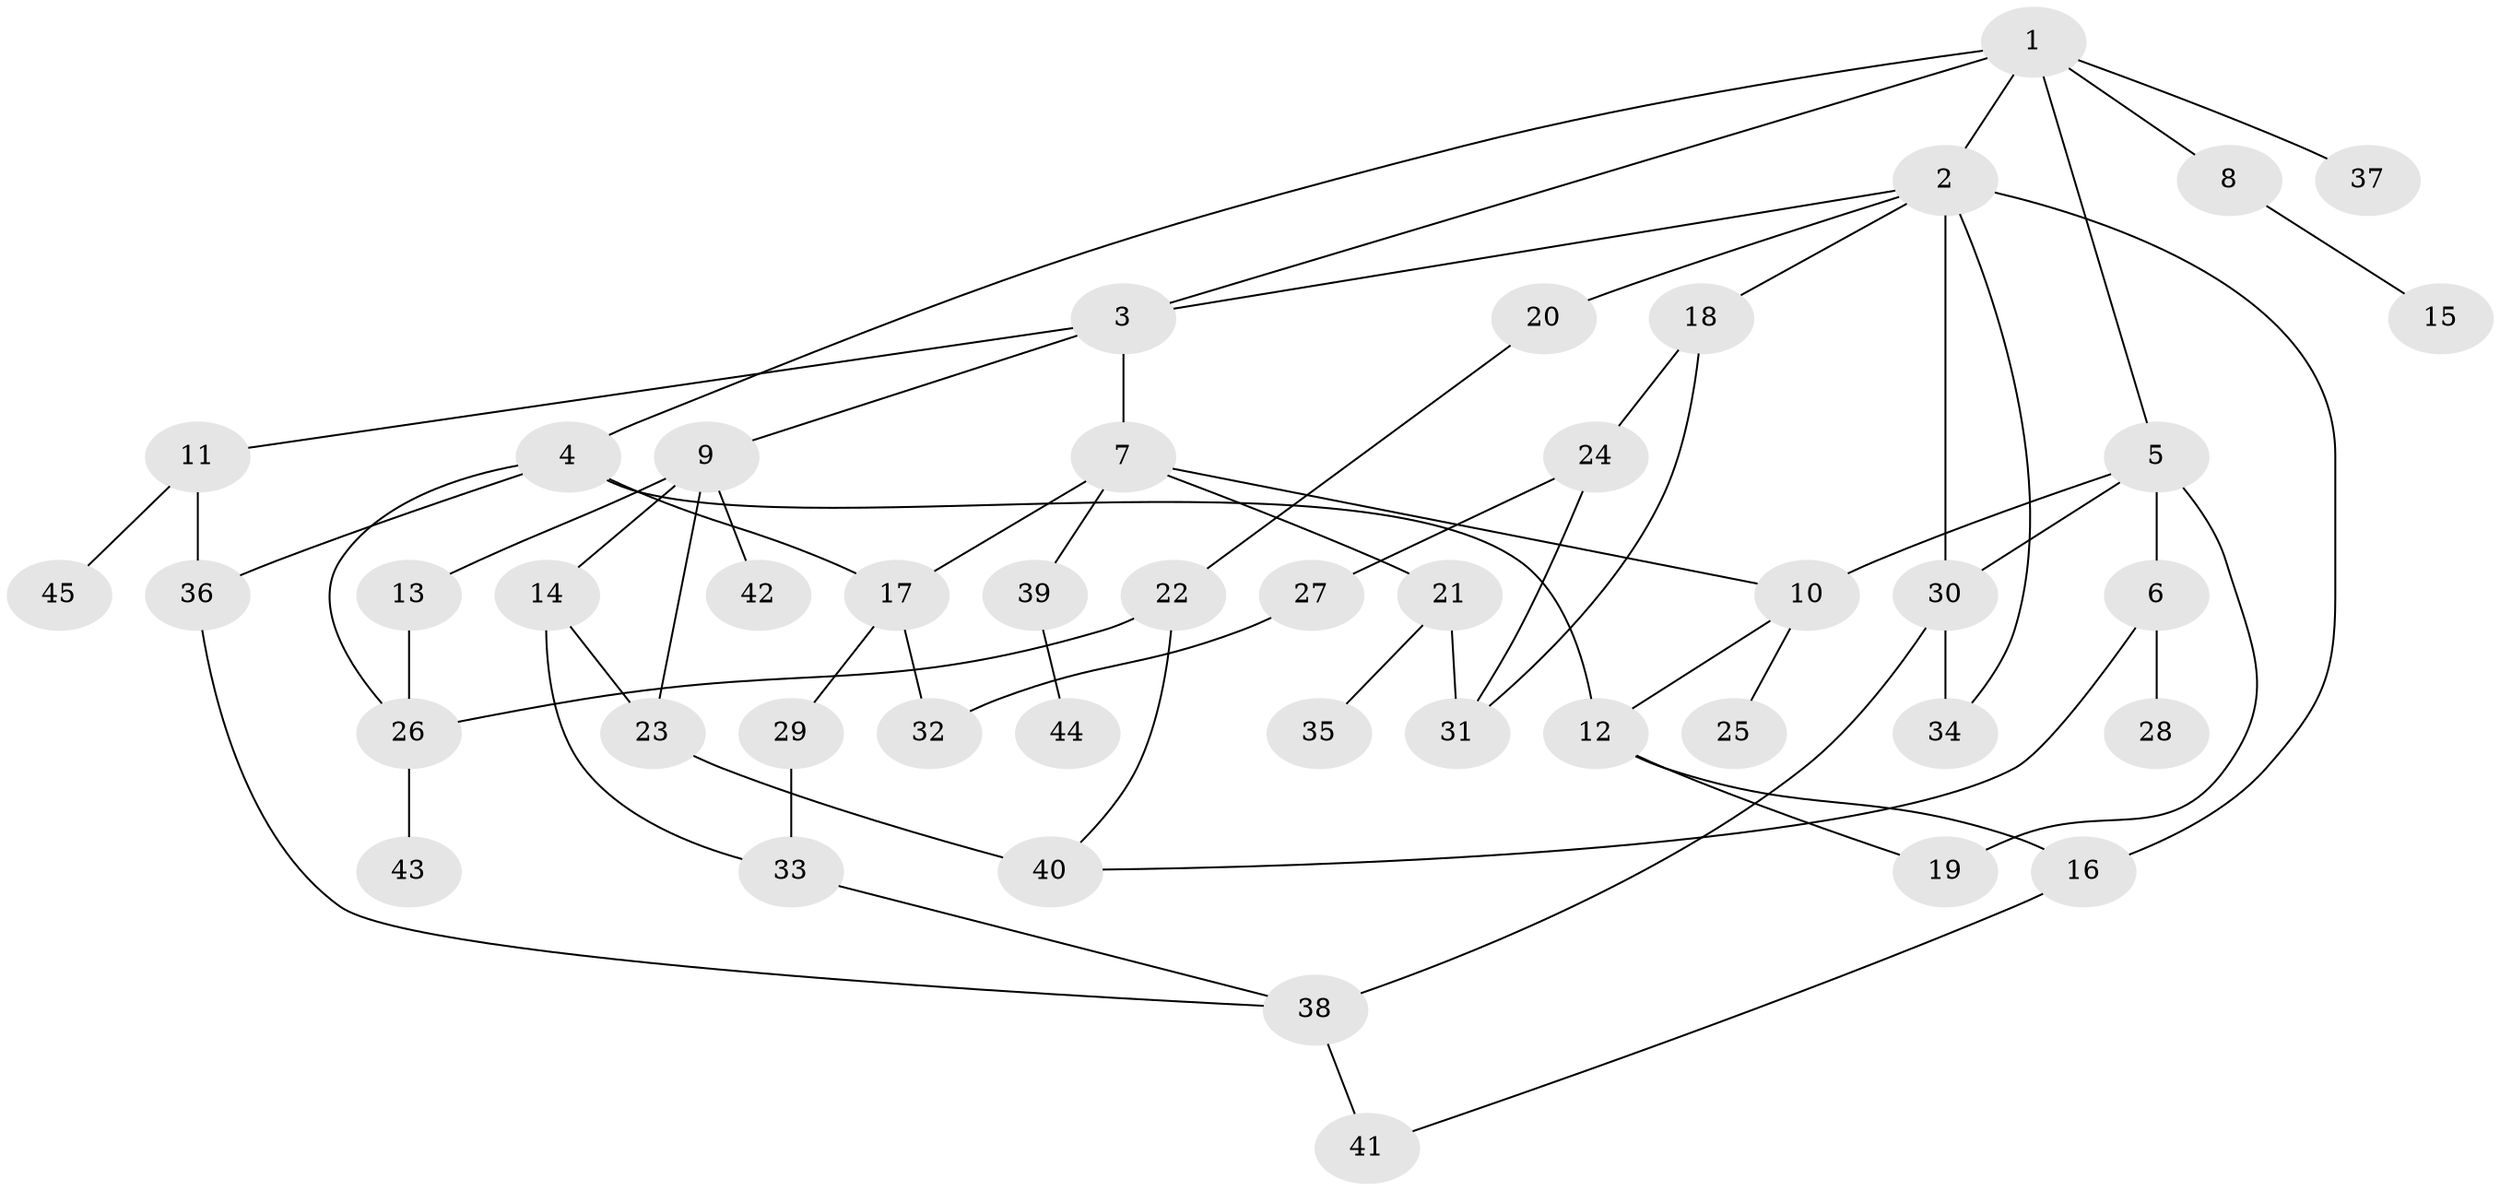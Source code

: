 // original degree distribution, {7: 0.034482758620689655, 4: 0.16091954022988506, 3: 0.19540229885057472, 5: 0.022988505747126436, 6: 0.011494252873563218, 2: 0.2988505747126437, 1: 0.27586206896551724}
// Generated by graph-tools (version 1.1) at 2025/48/03/04/25 22:48:51]
// undirected, 45 vertices, 65 edges
graph export_dot {
  node [color=gray90,style=filled];
  1;
  2;
  3;
  4;
  5;
  6;
  7;
  8;
  9;
  10;
  11;
  12;
  13;
  14;
  15;
  16;
  17;
  18;
  19;
  20;
  21;
  22;
  23;
  24;
  25;
  26;
  27;
  28;
  29;
  30;
  31;
  32;
  33;
  34;
  35;
  36;
  37;
  38;
  39;
  40;
  41;
  42;
  43;
  44;
  45;
  1 -- 2 [weight=1.0];
  1 -- 3 [weight=1.0];
  1 -- 4 [weight=1.0];
  1 -- 5 [weight=1.0];
  1 -- 8 [weight=1.0];
  1 -- 37 [weight=1.0];
  2 -- 3 [weight=1.0];
  2 -- 16 [weight=1.0];
  2 -- 18 [weight=1.0];
  2 -- 20 [weight=1.0];
  2 -- 30 [weight=1.0];
  2 -- 34 [weight=1.0];
  3 -- 7 [weight=2.0];
  3 -- 9 [weight=1.0];
  3 -- 11 [weight=1.0];
  4 -- 12 [weight=1.0];
  4 -- 17 [weight=1.0];
  4 -- 26 [weight=1.0];
  4 -- 36 [weight=1.0];
  5 -- 6 [weight=1.0];
  5 -- 10 [weight=1.0];
  5 -- 19 [weight=1.0];
  5 -- 30 [weight=1.0];
  6 -- 28 [weight=1.0];
  6 -- 40 [weight=1.0];
  7 -- 10 [weight=1.0];
  7 -- 17 [weight=1.0];
  7 -- 21 [weight=1.0];
  7 -- 39 [weight=1.0];
  8 -- 15 [weight=1.0];
  9 -- 13 [weight=1.0];
  9 -- 14 [weight=1.0];
  9 -- 23 [weight=1.0];
  9 -- 42 [weight=1.0];
  10 -- 12 [weight=1.0];
  10 -- 25 [weight=1.0];
  11 -- 36 [weight=1.0];
  11 -- 45 [weight=1.0];
  12 -- 16 [weight=1.0];
  12 -- 19 [weight=1.0];
  13 -- 26 [weight=1.0];
  14 -- 23 [weight=1.0];
  14 -- 33 [weight=1.0];
  16 -- 41 [weight=1.0];
  17 -- 29 [weight=1.0];
  17 -- 32 [weight=1.0];
  18 -- 24 [weight=1.0];
  18 -- 31 [weight=1.0];
  20 -- 22 [weight=1.0];
  21 -- 31 [weight=1.0];
  21 -- 35 [weight=1.0];
  22 -- 26 [weight=1.0];
  22 -- 40 [weight=1.0];
  23 -- 40 [weight=2.0];
  24 -- 27 [weight=1.0];
  24 -- 31 [weight=1.0];
  26 -- 43 [weight=1.0];
  27 -- 32 [weight=1.0];
  29 -- 33 [weight=1.0];
  30 -- 34 [weight=1.0];
  30 -- 38 [weight=1.0];
  33 -- 38 [weight=1.0];
  36 -- 38 [weight=1.0];
  38 -- 41 [weight=1.0];
  39 -- 44 [weight=1.0];
}
